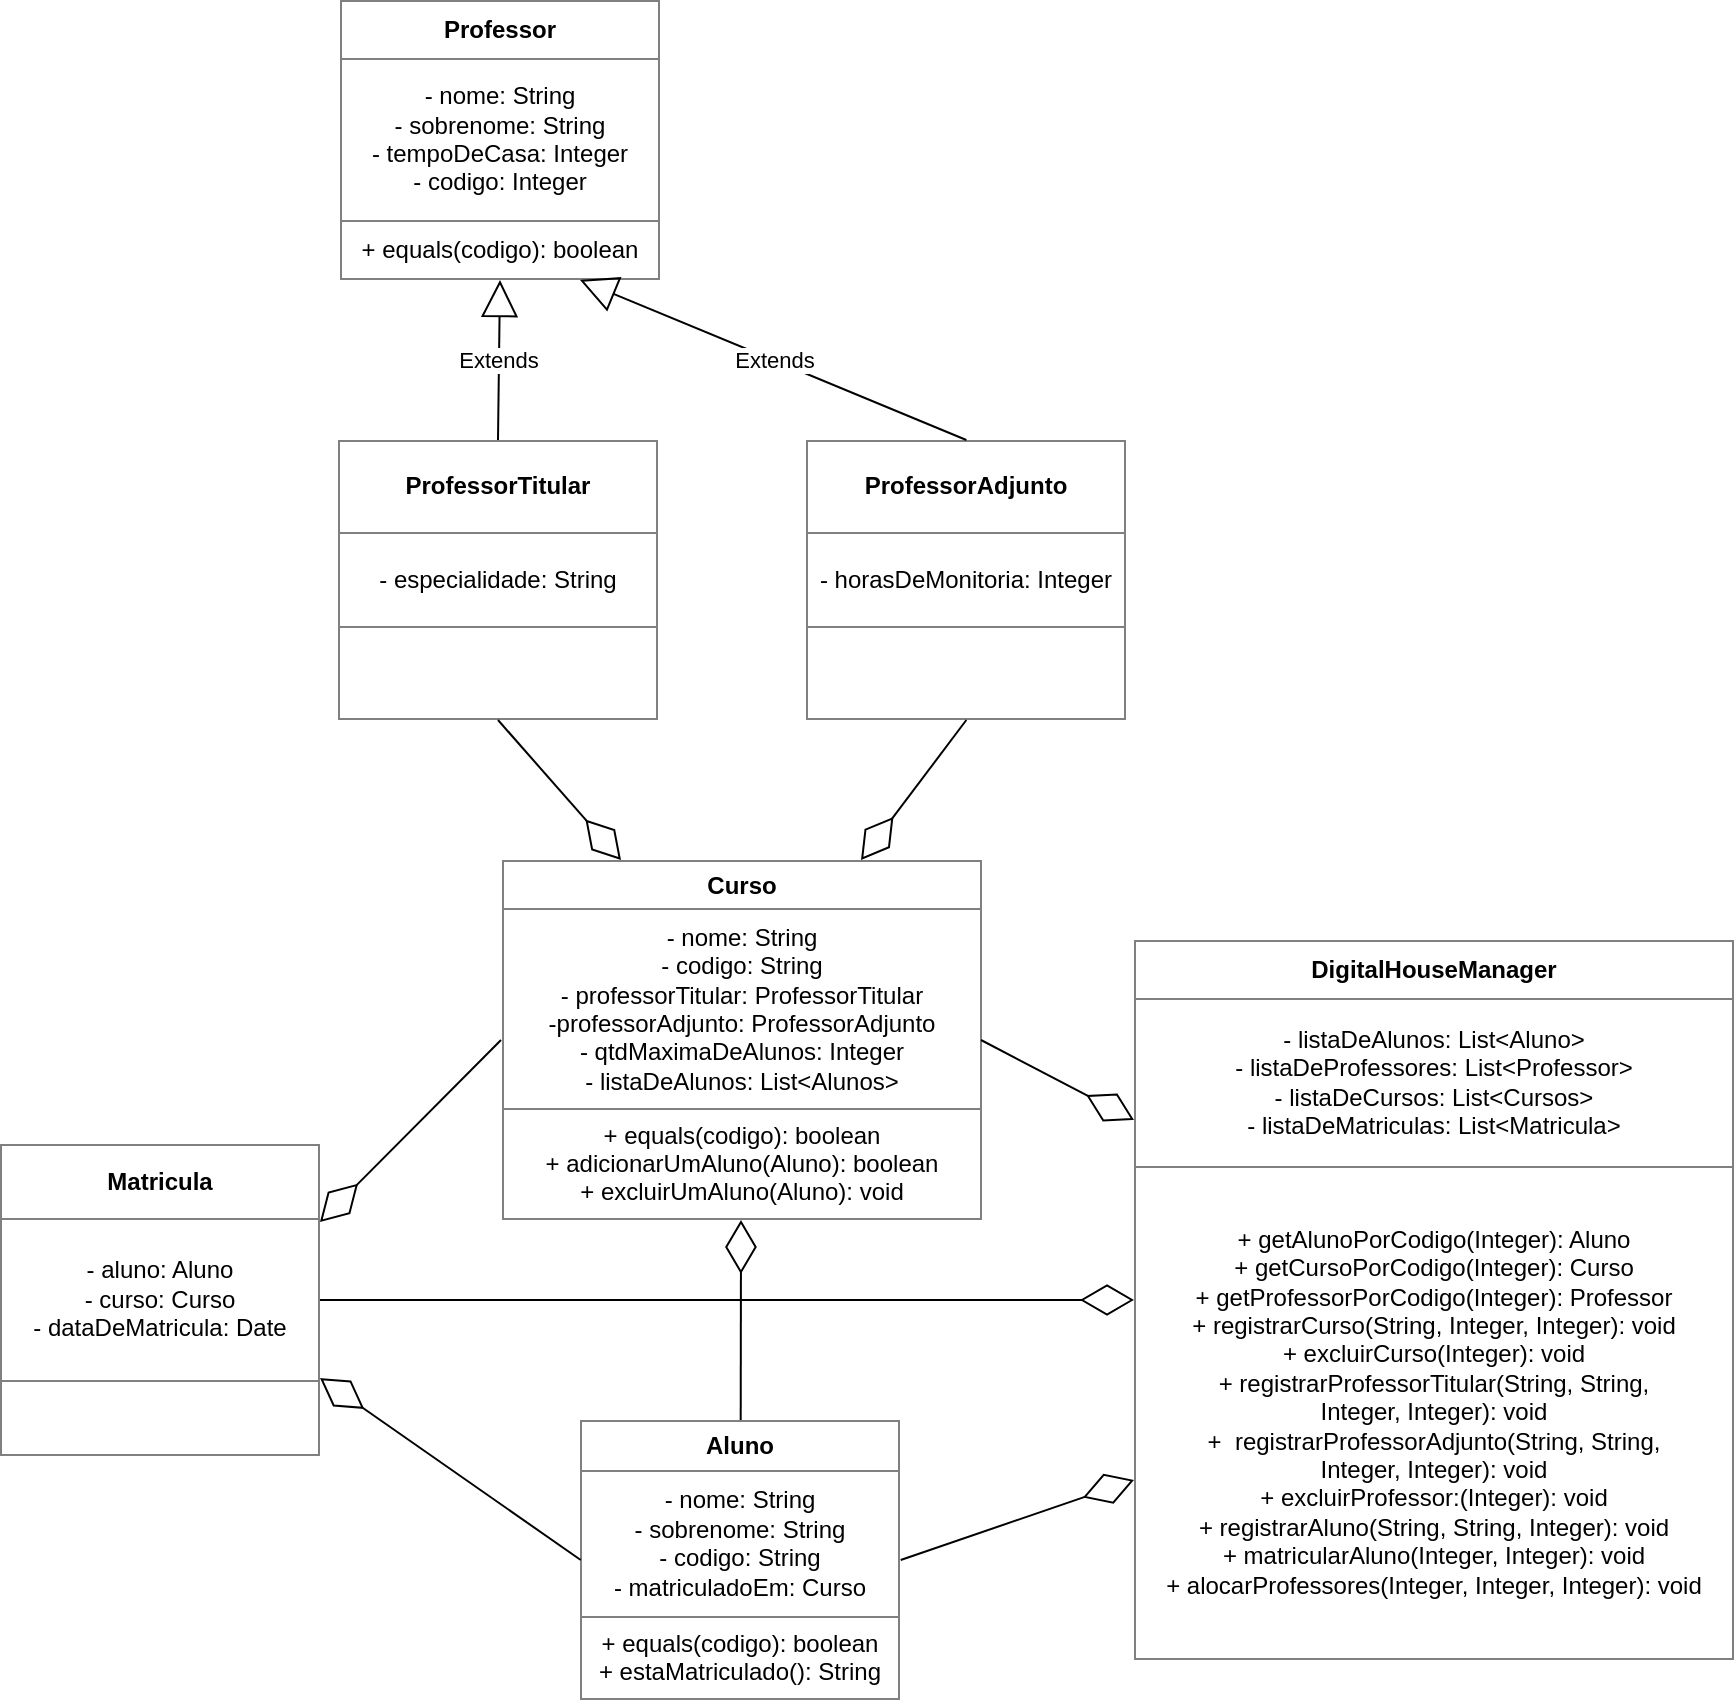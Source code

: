 <mxfile version="10.6.8" type="device"><diagram id="19JOZ7fD0FZVOTWPqUXF" name="Page-1"><mxGraphModel dx="1259" dy="754" grid="1" gridSize="10" guides="1" tooltips="1" connect="1" arrows="1" fold="1" page="1" pageScale="1" pageWidth="827" pageHeight="1169" math="0" shadow="0"><root><mxCell id="0"/><mxCell id="1" parent="0"/><mxCell id="ysB_DRSv_-ra9K5b2hBI-1" value="&lt;table border=&quot;1&quot; width=&quot;100%&quot; cellpadding=&quot;4&quot; style=&quot;width: 100% ; height: 100% ; border-collapse: collapse&quot;&gt;&lt;tbody&gt;&lt;tr&gt;&lt;th align=&quot;center&quot;&gt;&lt;b&gt;Aluno&lt;/b&gt;&lt;/th&gt;&lt;/tr&gt;&lt;tr&gt;&lt;td align=&quot;center&quot;&gt;- nome: String&lt;br&gt;- sobrenome: String&lt;br&gt;- codigo: String&lt;br&gt;- matriculadoEm: Curso&lt;/td&gt;&lt;/tr&gt;&lt;tr&gt;&lt;td align=&quot;center&quot;&gt;+ equals(codigo): boolean&lt;br&gt;+ estaMatriculado&lt;span&gt;(): String&lt;/span&gt;&lt;/td&gt;&lt;/tr&gt;&lt;/tbody&gt;&lt;/table&gt;" style="text;html=1;strokeColor=none;fillColor=none;overflow=fill;" parent="1" vertex="1"><mxGeometry x="243.353" y="740" width="160" height="140" as="geometry"/></mxCell><mxCell id="ysB_DRSv_-ra9K5b2hBI-2" value="&lt;table border=&quot;1&quot; width=&quot;100%&quot; cellpadding=&quot;4&quot; style=&quot;width: 100% ; height: 100% ; border-collapse: collapse&quot;&gt;&lt;tbody&gt;&lt;tr&gt;&lt;th align=&quot;center&quot;&gt;&lt;b&gt;Curso&lt;/b&gt;&lt;/th&gt;&lt;/tr&gt;&lt;tr&gt;&lt;td align=&quot;center&quot;&gt;- nome: String&lt;br&gt;- codigo: String&lt;br&gt;- professorTitular: ProfessorTitular&lt;br&gt;-professorAdjunto: ProfessorAdjunto&lt;br&gt;- qtdMaximaDeAlunos: Integer&lt;br&gt;- listaDeAlunos: List&amp;lt;Alunos&amp;gt;&lt;/td&gt;&lt;/tr&gt;&lt;tr&gt;&lt;td align=&quot;center&quot;&gt;+ equals(codigo): boolean&lt;br&gt;+ adicionarUmAluno(Aluno): boolean&lt;br&gt;+ excluirUmAluno(Aluno): void&lt;/td&gt;&lt;/tr&gt;&lt;/tbody&gt;&lt;/table&gt;" style="text;html=1;strokeColor=none;fillColor=none;overflow=fill;" parent="1" vertex="1"><mxGeometry x="203.5" y="460" width="240" height="180" as="geometry"/></mxCell><mxCell id="ysB_DRSv_-ra9K5b2hBI-3" value="&lt;table border=&quot;1&quot; width=&quot;100%&quot; cellpadding=&quot;4&quot; style=&quot;width: 100% ; height: 100% ; border-collapse: collapse&quot;&gt;&lt;tbody&gt;&lt;tr&gt;&lt;th align=&quot;center&quot;&gt;&lt;b&gt;Professor&lt;/b&gt;&lt;/th&gt;&lt;/tr&gt;&lt;tr&gt;&lt;td align=&quot;center&quot;&gt;- nome: String&lt;br&gt;- sobrenome: String&lt;br&gt;- tempoDeCasa: Integer&lt;br&gt;- codigo: Integer&lt;/td&gt;&lt;/tr&gt;&lt;tr&gt;&lt;td align=&quot;center&quot;&gt;+ equals(codigo): boolean&lt;br&gt;&lt;/td&gt;&lt;/tr&gt;&lt;/tbody&gt;&lt;/table&gt;" style="text;html=1;strokeColor=none;fillColor=none;overflow=fill;dashed=1;" parent="1" vertex="1"><mxGeometry x="123" y="30" width="160" height="140" as="geometry"/></mxCell><mxCell id="ysB_DRSv_-ra9K5b2hBI-12" value="&lt;table border=&quot;1&quot; width=&quot;100%&quot; cellpadding=&quot;4&quot; style=&quot;width: 100% ; height: 100% ; border-collapse: collapse&quot;&gt;&lt;tbody&gt;&lt;tr&gt;&lt;th align=&quot;center&quot;&gt;ProfessorTitular&lt;/th&gt;&lt;/tr&gt;&lt;tr&gt;&lt;td align=&quot;center&quot;&gt;- especialidade: String&lt;/td&gt;&lt;/tr&gt;&lt;tr&gt;&lt;td align=&quot;center&quot;&gt;&lt;br&gt;&lt;/td&gt;&lt;/tr&gt;&lt;/tbody&gt;&lt;/table&gt;" style="text;html=1;strokeColor=none;fillColor=none;overflow=fill;dashed=1;" parent="1" vertex="1"><mxGeometry x="122" y="250" width="160" height="140" as="geometry"/></mxCell><mxCell id="ysB_DRSv_-ra9K5b2hBI-13" value="&lt;table border=&quot;1&quot; width=&quot;100%&quot; cellpadding=&quot;4&quot; style=&quot;width: 100% ; height: 100% ; border-collapse: collapse&quot;&gt;&lt;tbody&gt;&lt;tr&gt;&lt;th align=&quot;center&quot;&gt;&lt;b&gt;ProfessorAdjunto&lt;/b&gt;&lt;/th&gt;&lt;/tr&gt;&lt;tr&gt;&lt;td align=&quot;center&quot;&gt;- horasDeMonitoria: Integer&lt;/td&gt;&lt;/tr&gt;&lt;tr&gt;&lt;td align=&quot;center&quot;&gt;&lt;br&gt;&lt;/td&gt;&lt;/tr&gt;&lt;/tbody&gt;&lt;/table&gt;" style="text;html=1;strokeColor=none;fillColor=none;overflow=fill;dashed=1;" parent="1" vertex="1"><mxGeometry x="356.176" y="250" width="160" height="140" as="geometry"/></mxCell><mxCell id="ysB_DRSv_-ra9K5b2hBI-14" value="Extends" style="endArrow=block;endSize=16;endFill=0;html=1;entryX=0.5;entryY=1;entryDx=0;entryDy=0;exitX=0.5;exitY=0;exitDx=0;exitDy=0;" parent="1" source="ysB_DRSv_-ra9K5b2hBI-12" target="ysB_DRSv_-ra9K5b2hBI-3" edge="1"><mxGeometry width="160" relative="1" as="geometry"><mxPoint x="123" y="550" as="sourcePoint"/><mxPoint x="283" y="550" as="targetPoint"/></mxGeometry></mxCell><mxCell id="ysB_DRSv_-ra9K5b2hBI-15" value="Extends" style="endArrow=block;endSize=16;endFill=0;html=1;entryX=0.75;entryY=1;entryDx=0;entryDy=0;exitX=0.5;exitY=0;exitDx=0;exitDy=0;" parent="1" source="ysB_DRSv_-ra9K5b2hBI-13" target="ysB_DRSv_-ra9K5b2hBI-3" edge="1"><mxGeometry width="160" relative="1" as="geometry"><mxPoint x="123" y="590" as="sourcePoint"/><mxPoint x="283" y="590" as="targetPoint"/></mxGeometry></mxCell><mxCell id="ysB_DRSv_-ra9K5b2hBI-16" value="" style="endArrow=diamondThin;endFill=0;endSize=24;html=1;entryX=0.25;entryY=0;entryDx=0;entryDy=0;exitX=0.5;exitY=1;exitDx=0;exitDy=0;" parent="1" source="ysB_DRSv_-ra9K5b2hBI-12" target="ysB_DRSv_-ra9K5b2hBI-2" edge="1"><mxGeometry width="160" relative="1" as="geometry"><mxPoint x="123" y="620" as="sourcePoint"/><mxPoint x="283" y="620" as="targetPoint"/></mxGeometry></mxCell><mxCell id="ysB_DRSv_-ra9K5b2hBI-18" value="" style="endArrow=diamondThin;endFill=0;endSize=24;html=1;entryX=0.75;entryY=0;entryDx=0;entryDy=0;exitX=0.5;exitY=1;exitDx=0;exitDy=0;" parent="1" source="ysB_DRSv_-ra9K5b2hBI-13" target="ysB_DRSv_-ra9K5b2hBI-2" edge="1"><mxGeometry width="160" relative="1" as="geometry"><mxPoint x="123" y="620" as="sourcePoint"/><mxPoint x="283" y="620" as="targetPoint"/></mxGeometry></mxCell><mxCell id="ysB_DRSv_-ra9K5b2hBI-19" value="" style="endArrow=diamondThin;endFill=0;endSize=24;html=1;entryX=0.5;entryY=1;entryDx=0;entryDy=0;exitX=0.5;exitY=0;exitDx=0;exitDy=0;" parent="1" source="ysB_DRSv_-ra9K5b2hBI-1" target="ysB_DRSv_-ra9K5b2hBI-2" edge="1"><mxGeometry width="160" relative="1" as="geometry"><mxPoint x="123" y="830" as="sourcePoint"/><mxPoint x="283" y="830" as="targetPoint"/></mxGeometry></mxCell><mxCell id="ysB_DRSv_-ra9K5b2hBI-20" value="&lt;table border=&quot;1&quot; width=&quot;100%&quot; cellpadding=&quot;4&quot; style=&quot;width: 100% ; height: 100% ; border-collapse: collapse&quot;&gt;&lt;tbody&gt;&lt;tr&gt;&lt;th align=&quot;center&quot;&gt;&lt;b&gt;Matricula&lt;/b&gt;&lt;/th&gt;&lt;/tr&gt;&lt;tr&gt;&lt;td align=&quot;center&quot;&gt;- aluno: Aluno&lt;br&gt;- curso: Curso&lt;br&gt;- dataDeMatricula: Date&lt;/td&gt;&lt;/tr&gt;&lt;tr&gt;&lt;td align=&quot;center&quot;&gt;&lt;br&gt;&lt;/td&gt;&lt;/tr&gt;&lt;/tbody&gt;&lt;/table&gt;" style="text;html=1;strokeColor=none;fillColor=none;overflow=fill;" parent="1" vertex="1"><mxGeometry x="-47" y="602" width="160" height="156" as="geometry"/></mxCell><mxCell id="ysB_DRSv_-ra9K5b2hBI-21" value="" style="endArrow=diamondThin;endFill=0;endSize=24;html=1;entryX=1;entryY=0.75;entryDx=0;entryDy=0;exitX=0;exitY=0.5;exitDx=0;exitDy=0;" parent="1" source="ysB_DRSv_-ra9K5b2hBI-1" target="ysB_DRSv_-ra9K5b2hBI-20" edge="1"><mxGeometry width="160" relative="1" as="geometry"><mxPoint x="203" y="840" as="sourcePoint"/><mxPoint x="363" y="840" as="targetPoint"/></mxGeometry></mxCell><mxCell id="ysB_DRSv_-ra9K5b2hBI-22" value="" style="endArrow=diamondThin;endFill=0;endSize=24;html=1;entryX=1;entryY=0.25;entryDx=0;entryDy=0;exitX=0;exitY=0.5;exitDx=0;exitDy=0;" parent="1" source="ysB_DRSv_-ra9K5b2hBI-2" target="ysB_DRSv_-ra9K5b2hBI-20" edge="1"><mxGeometry width="160" relative="1" as="geometry"><mxPoint x="203" y="840" as="sourcePoint"/><mxPoint x="363" y="840" as="targetPoint"/></mxGeometry></mxCell><mxCell id="ysB_DRSv_-ra9K5b2hBI-23" value="&lt;table border=&quot;1&quot; width=&quot;100%&quot; cellpadding=&quot;4&quot; style=&quot;width: 100% ; height: 100% ; border-collapse: collapse&quot;&gt;&lt;tbody&gt;&lt;tr&gt;&lt;th align=&quot;center&quot;&gt;&lt;b&gt;DigitalHouseManager&lt;/b&gt;&lt;/th&gt;&lt;/tr&gt;&lt;tr&gt;&lt;td align=&quot;center&quot;&gt;- listaDeAlunos: List&amp;lt;Aluno&amp;gt;&lt;br&gt;- listaDeProfessores: List&amp;lt;Professor&amp;gt;&lt;br&gt;- listaDeCursos: List&amp;lt;Cursos&amp;gt;&lt;br&gt;- listaDeMatriculas: List&amp;lt;Matricula&amp;gt;&lt;br&gt;&lt;/td&gt;&lt;/tr&gt;&lt;tr&gt;&lt;td align=&quot;center&quot;&gt;+ getAlunoPorCodigo(Integer): Aluno&lt;br&gt;+ getCursoPorCodigo(Integer): Curso&lt;br&gt;+ getProfessorPorCodigo(Integer): Professor&lt;br&gt;+ registrarCurso(String, Integer, Integer): void&lt;br&gt;+ excluirCurso(Integer): void&lt;br&gt;+ registrarProfessorTitular(String, String,&lt;br&gt;Integer, Integer): void&lt;br&gt;+&amp;nbsp;&amp;nbsp;registrarProfessorAdjunto(String, String,&lt;br&gt;Integer, Integer): void&lt;br&gt;+ excluirProfessor:(Integer): void&lt;br&gt;+ registrarAluno(String, String, Integer): void&lt;br&gt;+ matricularAluno(Integer, Integer): void&lt;br&gt;+ alocarProfessores(Integer, Integer, Integer): void&lt;br&gt;&lt;/td&gt;&lt;/tr&gt;&lt;/tbody&gt;&lt;/table&gt;" style="text;html=1;strokeColor=none;fillColor=none;overflow=fill;" parent="1" vertex="1"><mxGeometry x="520" y="500" width="300" height="360" as="geometry"/></mxCell><mxCell id="ysB_DRSv_-ra9K5b2hBI-26" value="" style="endArrow=diamondThin;endFill=0;endSize=24;html=1;entryX=0;entryY=0.75;entryDx=0;entryDy=0;exitX=1;exitY=0.5;exitDx=0;exitDy=0;" parent="1" source="ysB_DRSv_-ra9K5b2hBI-1" target="ysB_DRSv_-ra9K5b2hBI-23" edge="1"><mxGeometry width="160" relative="1" as="geometry"><mxPoint x="-57" y="840" as="sourcePoint"/><mxPoint x="103" y="840" as="targetPoint"/></mxGeometry></mxCell><mxCell id="ysB_DRSv_-ra9K5b2hBI-27" value="" style="endArrow=diamondThin;endFill=0;endSize=24;html=1;exitX=1;exitY=0.5;exitDx=0;exitDy=0;" parent="1" source="ysB_DRSv_-ra9K5b2hBI-20" target="ysB_DRSv_-ra9K5b2hBI-23" edge="1"><mxGeometry width="160" relative="1" as="geometry"><mxPoint x="143" y="644" as="sourcePoint"/><mxPoint x="530" y="700" as="targetPoint"/></mxGeometry></mxCell><mxCell id="ysB_DRSv_-ra9K5b2hBI-28" value="" style="endArrow=diamondThin;endFill=0;endSize=24;html=1;entryX=0;entryY=0.25;entryDx=0;entryDy=0;exitX=1;exitY=0.5;exitDx=0;exitDy=0;" parent="1" source="ysB_DRSv_-ra9K5b2hBI-2" target="ysB_DRSv_-ra9K5b2hBI-23" edge="1"><mxGeometry width="160" relative="1" as="geometry"><mxPoint x="-57" y="840" as="sourcePoint"/><mxPoint x="103" y="840" as="targetPoint"/></mxGeometry></mxCell></root></mxGraphModel></diagram></mxfile>